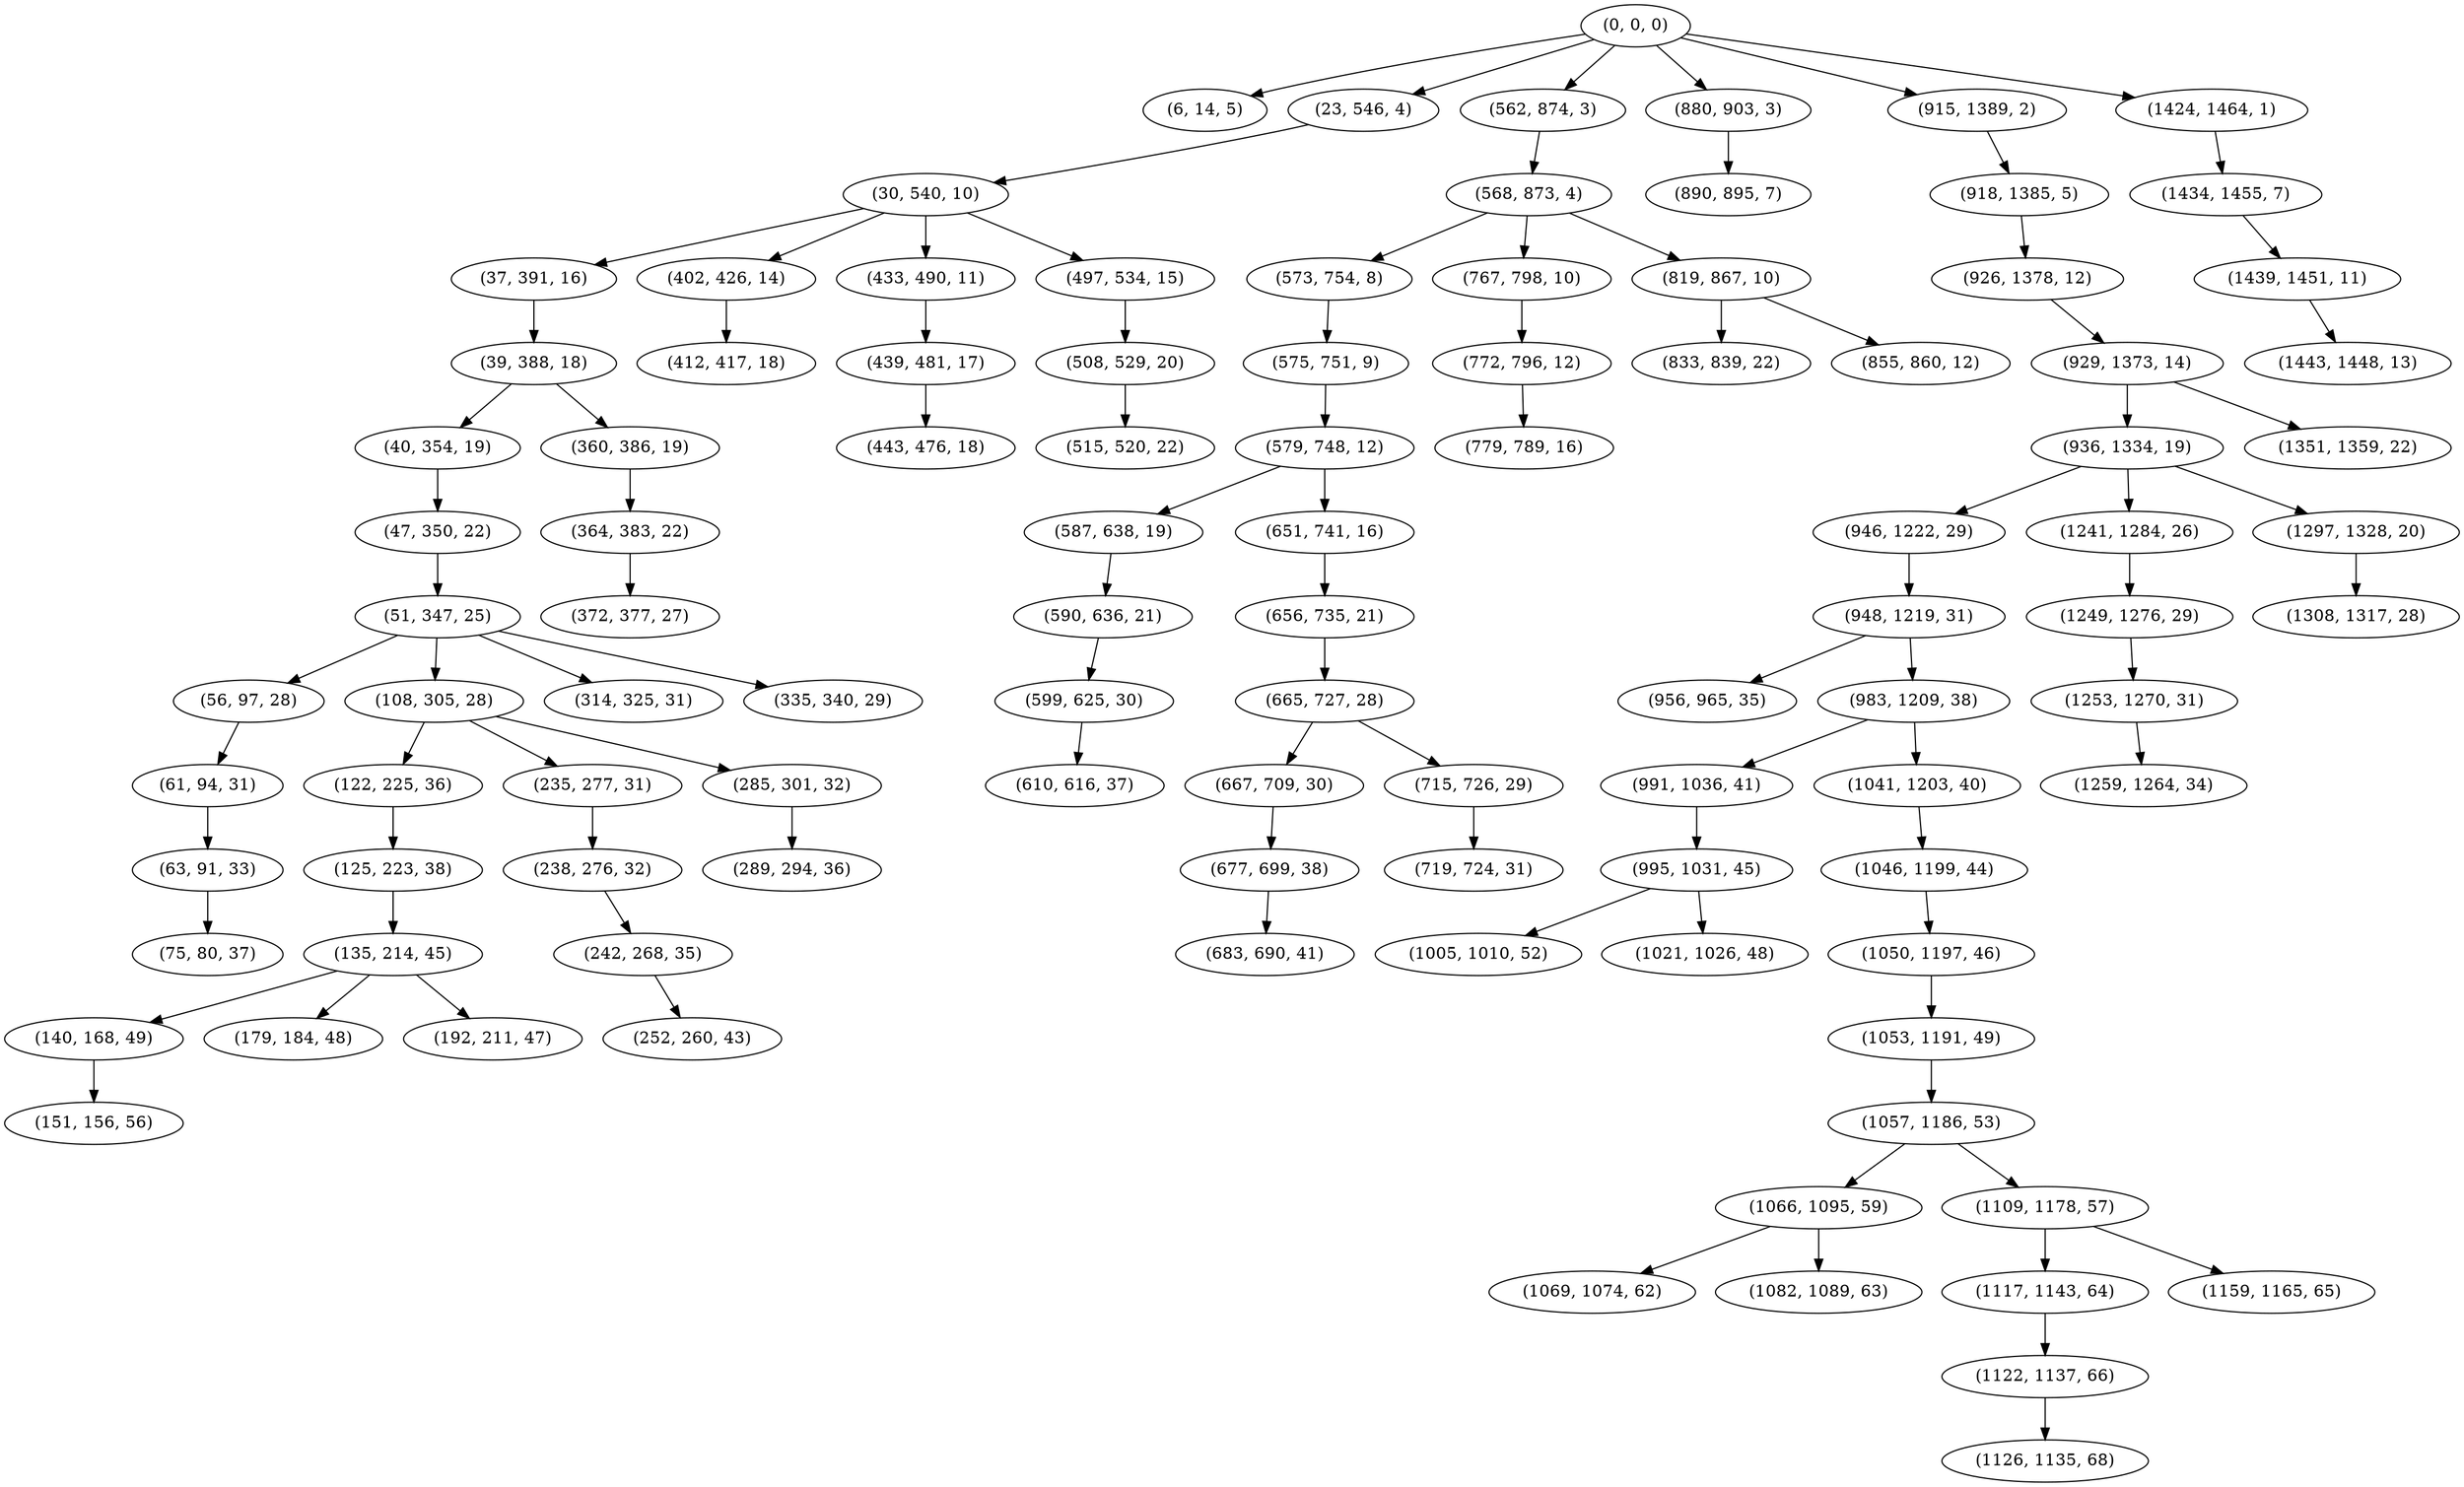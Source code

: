 digraph tree {
    "(0, 0, 0)";
    "(6, 14, 5)";
    "(23, 546, 4)";
    "(30, 540, 10)";
    "(37, 391, 16)";
    "(39, 388, 18)";
    "(40, 354, 19)";
    "(47, 350, 22)";
    "(51, 347, 25)";
    "(56, 97, 28)";
    "(61, 94, 31)";
    "(63, 91, 33)";
    "(75, 80, 37)";
    "(108, 305, 28)";
    "(122, 225, 36)";
    "(125, 223, 38)";
    "(135, 214, 45)";
    "(140, 168, 49)";
    "(151, 156, 56)";
    "(179, 184, 48)";
    "(192, 211, 47)";
    "(235, 277, 31)";
    "(238, 276, 32)";
    "(242, 268, 35)";
    "(252, 260, 43)";
    "(285, 301, 32)";
    "(289, 294, 36)";
    "(314, 325, 31)";
    "(335, 340, 29)";
    "(360, 386, 19)";
    "(364, 383, 22)";
    "(372, 377, 27)";
    "(402, 426, 14)";
    "(412, 417, 18)";
    "(433, 490, 11)";
    "(439, 481, 17)";
    "(443, 476, 18)";
    "(497, 534, 15)";
    "(508, 529, 20)";
    "(515, 520, 22)";
    "(562, 874, 3)";
    "(568, 873, 4)";
    "(573, 754, 8)";
    "(575, 751, 9)";
    "(579, 748, 12)";
    "(587, 638, 19)";
    "(590, 636, 21)";
    "(599, 625, 30)";
    "(610, 616, 37)";
    "(651, 741, 16)";
    "(656, 735, 21)";
    "(665, 727, 28)";
    "(667, 709, 30)";
    "(677, 699, 38)";
    "(683, 690, 41)";
    "(715, 726, 29)";
    "(719, 724, 31)";
    "(767, 798, 10)";
    "(772, 796, 12)";
    "(779, 789, 16)";
    "(819, 867, 10)";
    "(833, 839, 22)";
    "(855, 860, 12)";
    "(880, 903, 3)";
    "(890, 895, 7)";
    "(915, 1389, 2)";
    "(918, 1385, 5)";
    "(926, 1378, 12)";
    "(929, 1373, 14)";
    "(936, 1334, 19)";
    "(946, 1222, 29)";
    "(948, 1219, 31)";
    "(956, 965, 35)";
    "(983, 1209, 38)";
    "(991, 1036, 41)";
    "(995, 1031, 45)";
    "(1005, 1010, 52)";
    "(1021, 1026, 48)";
    "(1041, 1203, 40)";
    "(1046, 1199, 44)";
    "(1050, 1197, 46)";
    "(1053, 1191, 49)";
    "(1057, 1186, 53)";
    "(1066, 1095, 59)";
    "(1069, 1074, 62)";
    "(1082, 1089, 63)";
    "(1109, 1178, 57)";
    "(1117, 1143, 64)";
    "(1122, 1137, 66)";
    "(1126, 1135, 68)";
    "(1159, 1165, 65)";
    "(1241, 1284, 26)";
    "(1249, 1276, 29)";
    "(1253, 1270, 31)";
    "(1259, 1264, 34)";
    "(1297, 1328, 20)";
    "(1308, 1317, 28)";
    "(1351, 1359, 22)";
    "(1424, 1464, 1)";
    "(1434, 1455, 7)";
    "(1439, 1451, 11)";
    "(1443, 1448, 13)";
    "(0, 0, 0)" -> "(6, 14, 5)";
    "(0, 0, 0)" -> "(23, 546, 4)";
    "(0, 0, 0)" -> "(562, 874, 3)";
    "(0, 0, 0)" -> "(880, 903, 3)";
    "(0, 0, 0)" -> "(915, 1389, 2)";
    "(0, 0, 0)" -> "(1424, 1464, 1)";
    "(23, 546, 4)" -> "(30, 540, 10)";
    "(30, 540, 10)" -> "(37, 391, 16)";
    "(30, 540, 10)" -> "(402, 426, 14)";
    "(30, 540, 10)" -> "(433, 490, 11)";
    "(30, 540, 10)" -> "(497, 534, 15)";
    "(37, 391, 16)" -> "(39, 388, 18)";
    "(39, 388, 18)" -> "(40, 354, 19)";
    "(39, 388, 18)" -> "(360, 386, 19)";
    "(40, 354, 19)" -> "(47, 350, 22)";
    "(47, 350, 22)" -> "(51, 347, 25)";
    "(51, 347, 25)" -> "(56, 97, 28)";
    "(51, 347, 25)" -> "(108, 305, 28)";
    "(51, 347, 25)" -> "(314, 325, 31)";
    "(51, 347, 25)" -> "(335, 340, 29)";
    "(56, 97, 28)" -> "(61, 94, 31)";
    "(61, 94, 31)" -> "(63, 91, 33)";
    "(63, 91, 33)" -> "(75, 80, 37)";
    "(108, 305, 28)" -> "(122, 225, 36)";
    "(108, 305, 28)" -> "(235, 277, 31)";
    "(108, 305, 28)" -> "(285, 301, 32)";
    "(122, 225, 36)" -> "(125, 223, 38)";
    "(125, 223, 38)" -> "(135, 214, 45)";
    "(135, 214, 45)" -> "(140, 168, 49)";
    "(135, 214, 45)" -> "(179, 184, 48)";
    "(135, 214, 45)" -> "(192, 211, 47)";
    "(140, 168, 49)" -> "(151, 156, 56)";
    "(235, 277, 31)" -> "(238, 276, 32)";
    "(238, 276, 32)" -> "(242, 268, 35)";
    "(242, 268, 35)" -> "(252, 260, 43)";
    "(285, 301, 32)" -> "(289, 294, 36)";
    "(360, 386, 19)" -> "(364, 383, 22)";
    "(364, 383, 22)" -> "(372, 377, 27)";
    "(402, 426, 14)" -> "(412, 417, 18)";
    "(433, 490, 11)" -> "(439, 481, 17)";
    "(439, 481, 17)" -> "(443, 476, 18)";
    "(497, 534, 15)" -> "(508, 529, 20)";
    "(508, 529, 20)" -> "(515, 520, 22)";
    "(562, 874, 3)" -> "(568, 873, 4)";
    "(568, 873, 4)" -> "(573, 754, 8)";
    "(568, 873, 4)" -> "(767, 798, 10)";
    "(568, 873, 4)" -> "(819, 867, 10)";
    "(573, 754, 8)" -> "(575, 751, 9)";
    "(575, 751, 9)" -> "(579, 748, 12)";
    "(579, 748, 12)" -> "(587, 638, 19)";
    "(579, 748, 12)" -> "(651, 741, 16)";
    "(587, 638, 19)" -> "(590, 636, 21)";
    "(590, 636, 21)" -> "(599, 625, 30)";
    "(599, 625, 30)" -> "(610, 616, 37)";
    "(651, 741, 16)" -> "(656, 735, 21)";
    "(656, 735, 21)" -> "(665, 727, 28)";
    "(665, 727, 28)" -> "(667, 709, 30)";
    "(665, 727, 28)" -> "(715, 726, 29)";
    "(667, 709, 30)" -> "(677, 699, 38)";
    "(677, 699, 38)" -> "(683, 690, 41)";
    "(715, 726, 29)" -> "(719, 724, 31)";
    "(767, 798, 10)" -> "(772, 796, 12)";
    "(772, 796, 12)" -> "(779, 789, 16)";
    "(819, 867, 10)" -> "(833, 839, 22)";
    "(819, 867, 10)" -> "(855, 860, 12)";
    "(880, 903, 3)" -> "(890, 895, 7)";
    "(915, 1389, 2)" -> "(918, 1385, 5)";
    "(918, 1385, 5)" -> "(926, 1378, 12)";
    "(926, 1378, 12)" -> "(929, 1373, 14)";
    "(929, 1373, 14)" -> "(936, 1334, 19)";
    "(929, 1373, 14)" -> "(1351, 1359, 22)";
    "(936, 1334, 19)" -> "(946, 1222, 29)";
    "(936, 1334, 19)" -> "(1241, 1284, 26)";
    "(936, 1334, 19)" -> "(1297, 1328, 20)";
    "(946, 1222, 29)" -> "(948, 1219, 31)";
    "(948, 1219, 31)" -> "(956, 965, 35)";
    "(948, 1219, 31)" -> "(983, 1209, 38)";
    "(983, 1209, 38)" -> "(991, 1036, 41)";
    "(983, 1209, 38)" -> "(1041, 1203, 40)";
    "(991, 1036, 41)" -> "(995, 1031, 45)";
    "(995, 1031, 45)" -> "(1005, 1010, 52)";
    "(995, 1031, 45)" -> "(1021, 1026, 48)";
    "(1041, 1203, 40)" -> "(1046, 1199, 44)";
    "(1046, 1199, 44)" -> "(1050, 1197, 46)";
    "(1050, 1197, 46)" -> "(1053, 1191, 49)";
    "(1053, 1191, 49)" -> "(1057, 1186, 53)";
    "(1057, 1186, 53)" -> "(1066, 1095, 59)";
    "(1057, 1186, 53)" -> "(1109, 1178, 57)";
    "(1066, 1095, 59)" -> "(1069, 1074, 62)";
    "(1066, 1095, 59)" -> "(1082, 1089, 63)";
    "(1109, 1178, 57)" -> "(1117, 1143, 64)";
    "(1109, 1178, 57)" -> "(1159, 1165, 65)";
    "(1117, 1143, 64)" -> "(1122, 1137, 66)";
    "(1122, 1137, 66)" -> "(1126, 1135, 68)";
    "(1241, 1284, 26)" -> "(1249, 1276, 29)";
    "(1249, 1276, 29)" -> "(1253, 1270, 31)";
    "(1253, 1270, 31)" -> "(1259, 1264, 34)";
    "(1297, 1328, 20)" -> "(1308, 1317, 28)";
    "(1424, 1464, 1)" -> "(1434, 1455, 7)";
    "(1434, 1455, 7)" -> "(1439, 1451, 11)";
    "(1439, 1451, 11)" -> "(1443, 1448, 13)";
}
